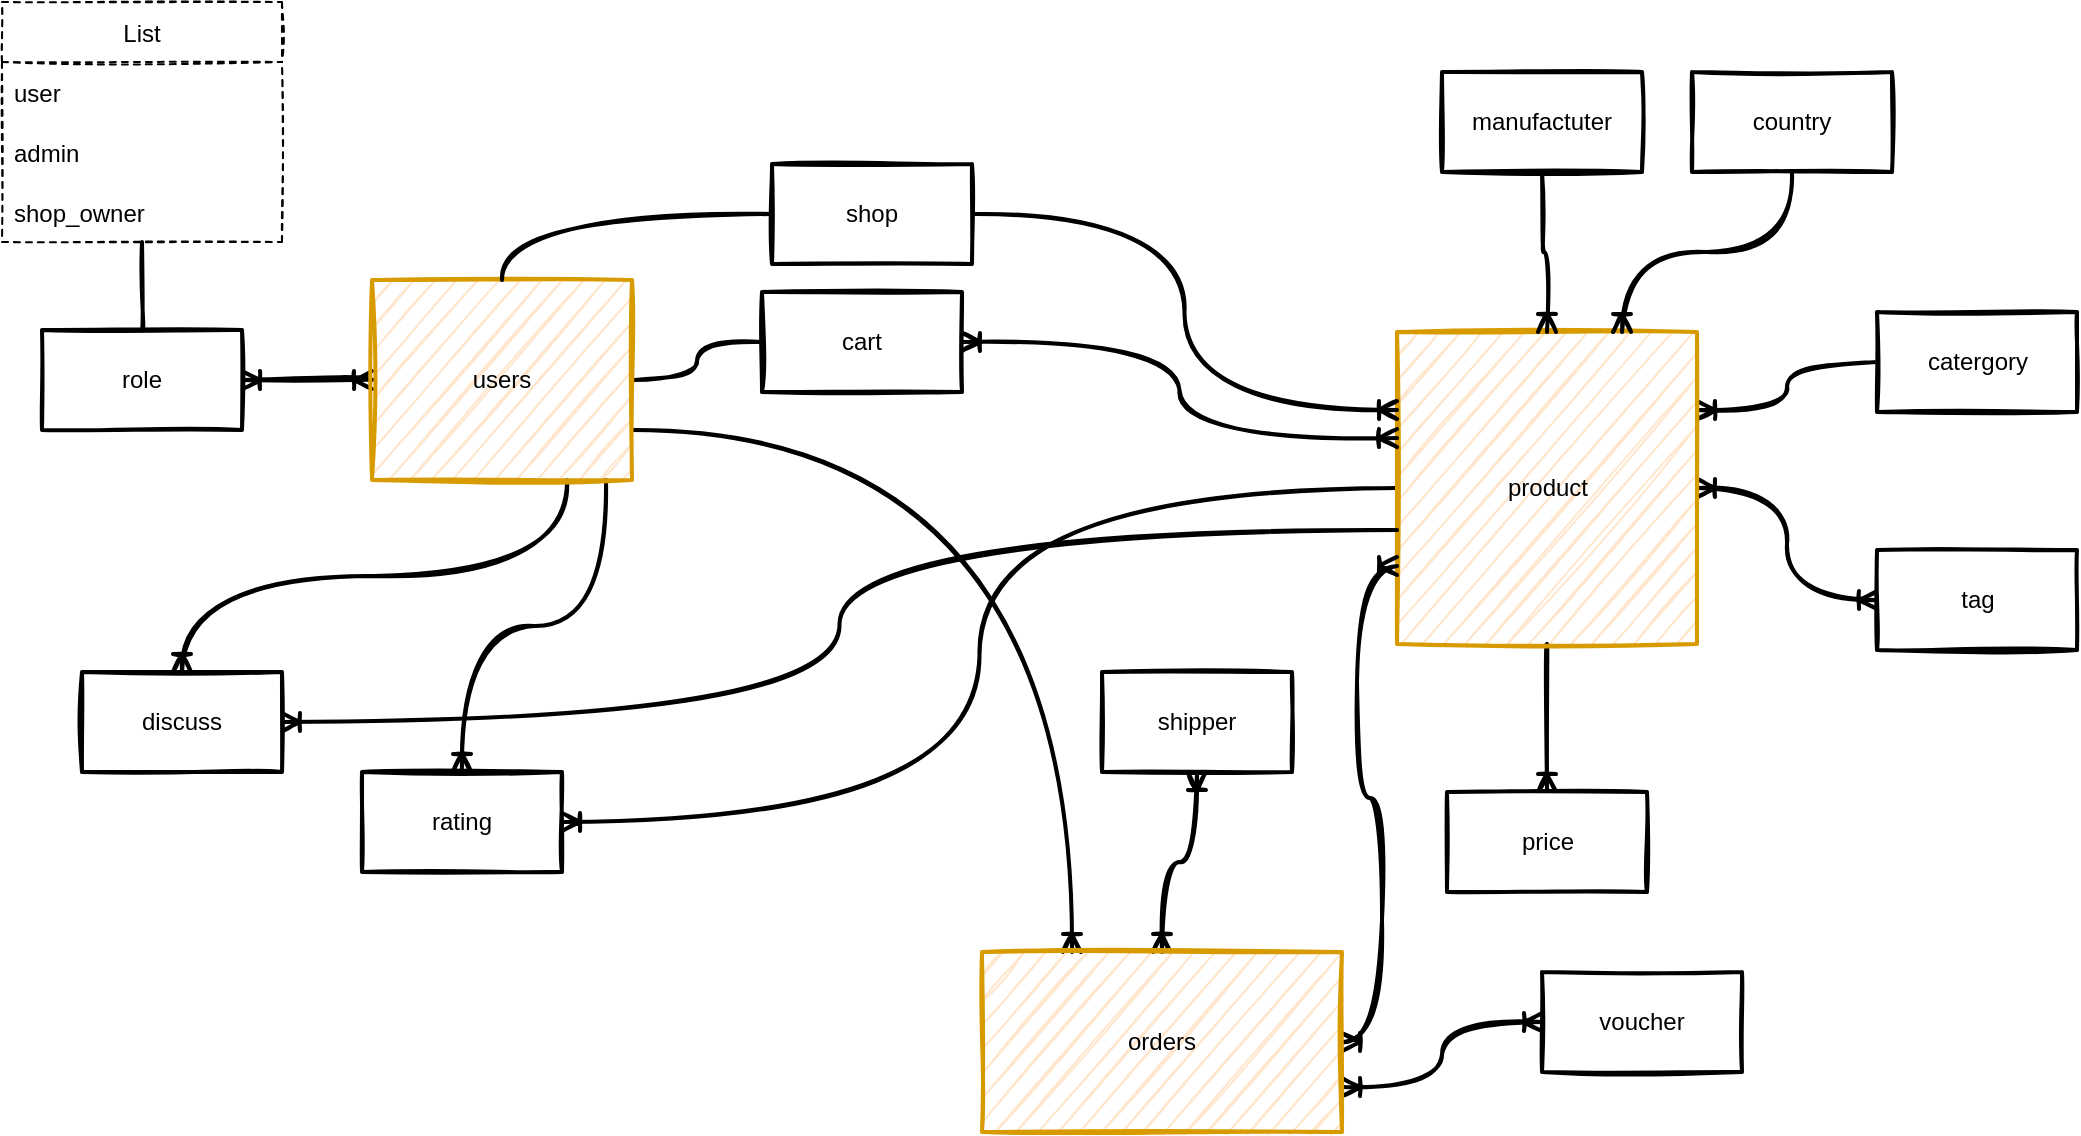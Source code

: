 <mxfile version="16.5.1" type="device" pages="2"><diagram id="JLUeS3NZbmBWbkOQmf5I" name="Primarily design"><mxGraphModel dx="868" dy="553" grid="1" gridSize="10" guides="1" tooltips="1" connect="1" arrows="1" fold="1" page="1" pageScale="1" pageWidth="1169" pageHeight="827" math="0" shadow="0"><root><mxCell id="0"/><mxCell id="1" parent="0"/><mxCell id="GdnafdxsNKtUpE9_hrEG-21" style="edgeStyle=orthogonalEdgeStyle;jumpStyle=gap;orthogonalLoop=1;jettySize=auto;html=1;exitX=0.5;exitY=1;exitDx=0;exitDy=0;entryX=0.5;entryY=0;entryDx=0;entryDy=0;endArrow=ERoneToMany;endFill=0;strokeWidth=2;sketch=1;curved=1;" parent="1" source="9bdqRA983pTUqKfCLNGk-1" target="9bdqRA983pTUqKfCLNGk-7" edge="1"><mxGeometry relative="1" as="geometry"/></mxCell><mxCell id="GdnafdxsNKtUpE9_hrEG-23" style="edgeStyle=orthogonalEdgeStyle;jumpStyle=gap;orthogonalLoop=1;jettySize=auto;html=1;endArrow=ERoneToMany;endFill=0;startArrow=ERoneToMany;startFill=0;strokeWidth=2;sketch=1;curved=1;" parent="1" source="9bdqRA983pTUqKfCLNGk-1" target="9bdqRA983pTUqKfCLNGk-3" edge="1"><mxGeometry relative="1" as="geometry"/></mxCell><mxCell id="GdnafdxsNKtUpE9_hrEG-25" style="edgeStyle=orthogonalEdgeStyle;jumpStyle=gap;orthogonalLoop=1;jettySize=auto;html=1;entryX=1;entryY=0.25;entryDx=0;entryDy=0;startArrow=none;startFill=0;endArrow=ERoneToMany;endFill=0;strokeWidth=2;exitX=0;exitY=0.5;exitDx=0;exitDy=0;sketch=1;curved=1;" parent="1" source="9bdqRA983pTUqKfCLNGk-2" target="9bdqRA983pTUqKfCLNGk-1" edge="1"><mxGeometry relative="1" as="geometry"><mxPoint x="997.5" y="310" as="targetPoint"/></mxGeometry></mxCell><mxCell id="GdnafdxsNKtUpE9_hrEG-40" style="edgeStyle=orthogonalEdgeStyle;jumpStyle=gap;orthogonalLoop=1;jettySize=auto;html=1;startArrow=ERoneToMany;startFill=0;endArrow=ERoneToMany;endFill=0;strokeWidth=2;sketch=1;curved=1;exitX=1;exitY=0.75;exitDx=0;exitDy=0;" parent="1" source="GdnafdxsNKtUpE9_hrEG-49" target="9bdqRA983pTUqKfCLNGk-9" edge="1"><mxGeometry relative="1" as="geometry"/></mxCell><mxCell id="GdnafdxsNKtUpE9_hrEG-41" style="edgeStyle=orthogonalEdgeStyle;jumpStyle=gap;orthogonalLoop=1;jettySize=auto;html=1;startArrow=ERoneToMany;startFill=0;endArrow=ERoneToMany;endFill=0;strokeWidth=2;entryX=0.5;entryY=1;entryDx=0;entryDy=0;sketch=1;curved=1;" parent="1" source="GdnafdxsNKtUpE9_hrEG-49" target="GdnafdxsNKtUpE9_hrEG-7" edge="1"><mxGeometry relative="1" as="geometry"/></mxCell><mxCell id="GdnafdxsNKtUpE9_hrEG-67" style="edgeStyle=orthogonalEdgeStyle;jumpStyle=gap;orthogonalLoop=1;jettySize=auto;html=1;entryX=1;entryY=0.5;entryDx=0;entryDy=0;startArrow=none;startFill=0;endArrow=ERoneToMany;endFill=0;strokeWidth=2;sketch=1;curved=1;" parent="1" source="9bdqRA983pTUqKfCLNGk-1" target="GdnafdxsNKtUpE9_hrEG-4" edge="1"><mxGeometry relative="1" as="geometry"/></mxCell><mxCell id="9bdqRA983pTUqKfCLNGk-1" value="product" style="rounded=0;whiteSpace=wrap;html=1;strokeWidth=2;fillColor=#ffe6cc;strokeColor=#d79b00;sketch=1;" parent="1" vertex="1"><mxGeometry x="797.5" y="280" width="150" height="156" as="geometry"/></mxCell><mxCell id="9bdqRA983pTUqKfCLNGk-2" value="catergory" style="rounded=0;whiteSpace=wrap;html=1;strokeWidth=2;sketch=1;" parent="1" vertex="1"><mxGeometry x="1037.5" y="270" width="100" height="50" as="geometry"/></mxCell><mxCell id="9bdqRA983pTUqKfCLNGk-3" value="tag" style="rounded=0;whiteSpace=wrap;html=1;strokeWidth=2;sketch=1;" parent="1" vertex="1"><mxGeometry x="1037.5" y="389" width="100" height="50" as="geometry"/></mxCell><mxCell id="GdnafdxsNKtUpE9_hrEG-43" style="edgeStyle=orthogonalEdgeStyle;jumpStyle=gap;orthogonalLoop=1;jettySize=auto;html=1;entryX=0.75;entryY=0;entryDx=0;entryDy=0;startArrow=none;startFill=0;endArrow=ERoneToMany;endFill=0;strokeWidth=2;exitX=0.5;exitY=1;exitDx=0;exitDy=0;sketch=1;curved=1;" parent="1" source="9bdqRA983pTUqKfCLNGk-5" target="9bdqRA983pTUqKfCLNGk-1" edge="1"><mxGeometry relative="1" as="geometry"/></mxCell><mxCell id="9bdqRA983pTUqKfCLNGk-5" value="country" style="rounded=0;whiteSpace=wrap;html=1;strokeWidth=2;sketch=1;" parent="1" vertex="1"><mxGeometry x="945" y="150" width="100" height="50" as="geometry"/></mxCell><mxCell id="GdnafdxsNKtUpE9_hrEG-42" style="edgeStyle=orthogonalEdgeStyle;jumpStyle=gap;orthogonalLoop=1;jettySize=auto;html=1;startArrow=none;startFill=0;endArrow=ERoneToMany;endFill=0;strokeWidth=2;sketch=1;curved=1;" parent="1" source="9bdqRA983pTUqKfCLNGk-6" target="9bdqRA983pTUqKfCLNGk-1" edge="1"><mxGeometry relative="1" as="geometry"/></mxCell><mxCell id="9bdqRA983pTUqKfCLNGk-6" value="manufactuter" style="rounded=0;whiteSpace=wrap;html=1;strokeWidth=2;sketch=1;" parent="1" vertex="1"><mxGeometry x="820" y="150" width="100" height="50" as="geometry"/></mxCell><mxCell id="9bdqRA983pTUqKfCLNGk-7" value="price" style="rounded=0;whiteSpace=wrap;html=1;strokeWidth=2;sketch=1;" parent="1" vertex="1"><mxGeometry x="822.5" y="510" width="100" height="50" as="geometry"/></mxCell><mxCell id="9bdqRA983pTUqKfCLNGk-9" value="voucher" style="rounded=0;whiteSpace=wrap;html=1;strokeWidth=2;sketch=1;" parent="1" vertex="1"><mxGeometry x="870" y="600" width="100" height="50" as="geometry"/></mxCell><mxCell id="GdnafdxsNKtUpE9_hrEG-29" style="edgeStyle=orthogonalEdgeStyle;jumpStyle=gap;orthogonalLoop=1;jettySize=auto;html=1;exitX=1;exitY=0.5;exitDx=0;exitDy=0;startArrow=none;startFill=0;endArrow=none;endFill=0;strokeWidth=2;sketch=1;curved=1;" parent="1" source="GdnafdxsNKtUpE9_hrEG-1" target="GdnafdxsNKtUpE9_hrEG-6" edge="1"><mxGeometry relative="1" as="geometry"/></mxCell><mxCell id="GdnafdxsNKtUpE9_hrEG-33" style="edgeStyle=orthogonalEdgeStyle;jumpStyle=gap;orthogonalLoop=1;jettySize=auto;html=1;entryX=1;entryY=0.5;entryDx=0;entryDy=0;startArrow=ERoneToMany;startFill=0;endArrow=ERoneToMany;endFill=0;strokeWidth=2;sketch=1;curved=1;" parent="1" source="GdnafdxsNKtUpE9_hrEG-1" target="GdnafdxsNKtUpE9_hrEG-2" edge="1"><mxGeometry relative="1" as="geometry"/></mxCell><mxCell id="GdnafdxsNKtUpE9_hrEG-36" style="edgeStyle=orthogonalEdgeStyle;jumpStyle=gap;orthogonalLoop=1;jettySize=auto;html=1;entryX=0.5;entryY=0;entryDx=0;entryDy=0;startArrow=none;startFill=0;endArrow=ERoneToMany;endFill=0;strokeWidth=2;exitX=0.75;exitY=1;exitDx=0;exitDy=0;sketch=1;curved=1;" parent="1" source="GdnafdxsNKtUpE9_hrEG-1" target="GdnafdxsNKtUpE9_hrEG-5" edge="1"><mxGeometry relative="1" as="geometry"/></mxCell><mxCell id="GdnafdxsNKtUpE9_hrEG-37" style="edgeStyle=orthogonalEdgeStyle;jumpStyle=gap;orthogonalLoop=1;jettySize=auto;html=1;entryX=0.5;entryY=0;entryDx=0;entryDy=0;startArrow=none;startFill=0;endArrow=ERoneToMany;endFill=0;strokeWidth=2;exitX=0.9;exitY=1;exitDx=0;exitDy=0;exitPerimeter=0;sketch=1;curved=1;" parent="1" source="GdnafdxsNKtUpE9_hrEG-1" target="GdnafdxsNKtUpE9_hrEG-4" edge="1"><mxGeometry relative="1" as="geometry"/></mxCell><mxCell id="GdnafdxsNKtUpE9_hrEG-64" style="edgeStyle=orthogonalEdgeStyle;jumpStyle=gap;orthogonalLoop=1;jettySize=auto;html=1;exitX=1;exitY=0.75;exitDx=0;exitDy=0;entryX=0.25;entryY=0;entryDx=0;entryDy=0;startArrow=none;startFill=0;endArrow=ERoneToMany;endFill=0;strokeWidth=2;sketch=1;curved=1;" parent="1" source="GdnafdxsNKtUpE9_hrEG-1" target="GdnafdxsNKtUpE9_hrEG-49" edge="1"><mxGeometry relative="1" as="geometry"/></mxCell><mxCell id="GdnafdxsNKtUpE9_hrEG-1" value="users" style="rounded=0;whiteSpace=wrap;html=1;strokeWidth=2;fillColor=#ffe6cc;strokeColor=#d79b00;sketch=1;" parent="1" vertex="1"><mxGeometry x="285" y="254" width="130" height="100" as="geometry"/></mxCell><mxCell id="GdnafdxsNKtUpE9_hrEG-62" style="edgeStyle=orthogonalEdgeStyle;jumpStyle=gap;orthogonalLoop=1;jettySize=auto;html=1;startArrow=none;startFill=0;endArrow=none;endFill=0;strokeWidth=2;sketch=1;curved=1;" parent="1" source="GdnafdxsNKtUpE9_hrEG-2" target="GdnafdxsNKtUpE9_hrEG-52" edge="1"><mxGeometry relative="1" as="geometry"/></mxCell><mxCell id="GdnafdxsNKtUpE9_hrEG-2" value="role" style="rounded=0;whiteSpace=wrap;html=1;strokeWidth=2;sketch=1;" parent="1" vertex="1"><mxGeometry x="120" y="279" width="100" height="50" as="geometry"/></mxCell><mxCell id="GdnafdxsNKtUpE9_hrEG-30" style="edgeStyle=orthogonalEdgeStyle;jumpStyle=gap;orthogonalLoop=1;jettySize=auto;html=1;entryX=0.5;entryY=0;entryDx=0;entryDy=0;startArrow=none;startFill=0;endArrow=none;endFill=0;strokeWidth=2;sketch=1;curved=1;" parent="1" source="GdnafdxsNKtUpE9_hrEG-3" target="GdnafdxsNKtUpE9_hrEG-1" edge="1"><mxGeometry relative="1" as="geometry"/></mxCell><mxCell id="GdnafdxsNKtUpE9_hrEG-51" style="edgeStyle=orthogonalEdgeStyle;jumpStyle=gap;orthogonalLoop=1;jettySize=auto;html=1;startArrow=none;startFill=0;endArrow=ERoneToMany;endFill=0;strokeWidth=2;entryX=0;entryY=0.25;entryDx=0;entryDy=0;sketch=1;curved=1;" parent="1" source="GdnafdxsNKtUpE9_hrEG-3" target="9bdqRA983pTUqKfCLNGk-1" edge="1"><mxGeometry relative="1" as="geometry"><mxPoint x="510" y="280" as="targetPoint"/></mxGeometry></mxCell><mxCell id="GdnafdxsNKtUpE9_hrEG-3" value="shop" style="rounded=0;whiteSpace=wrap;html=1;strokeWidth=2;sketch=1;" parent="1" vertex="1"><mxGeometry x="485" y="196" width="100" height="50" as="geometry"/></mxCell><mxCell id="GdnafdxsNKtUpE9_hrEG-4" value="rating" style="rounded=0;whiteSpace=wrap;html=1;strokeWidth=2;sketch=1;" parent="1" vertex="1"><mxGeometry x="280" y="500" width="100" height="50" as="geometry"/></mxCell><mxCell id="GdnafdxsNKtUpE9_hrEG-66" style="edgeStyle=orthogonalEdgeStyle;jumpStyle=gap;orthogonalLoop=1;jettySize=auto;html=1;entryX=0;entryY=0.635;entryDx=0;entryDy=0;entryPerimeter=0;startArrow=ERoneToMany;startFill=0;endArrow=none;endFill=0;strokeWidth=2;sketch=1;curved=1;" parent="1" source="GdnafdxsNKtUpE9_hrEG-5" target="9bdqRA983pTUqKfCLNGk-1" edge="1"><mxGeometry relative="1" as="geometry"/></mxCell><mxCell id="GdnafdxsNKtUpE9_hrEG-5" value="discuss" style="rounded=0;whiteSpace=wrap;html=1;strokeWidth=2;sketch=1;" parent="1" vertex="1"><mxGeometry x="140" y="450" width="100" height="50" as="geometry"/></mxCell><mxCell id="GdnafdxsNKtUpE9_hrEG-63" style="edgeStyle=orthogonalEdgeStyle;jumpStyle=gap;orthogonalLoop=1;jettySize=auto;html=1;startArrow=ERoneToMany;startFill=0;endArrow=ERoneToMany;endFill=0;strokeWidth=2;entryX=0;entryY=0.34;entryDx=0;entryDy=0;entryPerimeter=0;sketch=1;curved=1;" parent="1" source="GdnafdxsNKtUpE9_hrEG-6" target="9bdqRA983pTUqKfCLNGk-1" edge="1"><mxGeometry relative="1" as="geometry"><mxPoint x="580" y="316" as="targetPoint"/></mxGeometry></mxCell><mxCell id="GdnafdxsNKtUpE9_hrEG-6" value="cart" style="rounded=0;whiteSpace=wrap;html=1;strokeWidth=2;sketch=1;" parent="1" vertex="1"><mxGeometry x="480" y="260" width="100" height="50" as="geometry"/></mxCell><mxCell id="GdnafdxsNKtUpE9_hrEG-7" value="shipper" style="rounded=0;whiteSpace=wrap;html=1;strokeWidth=2;sketch=1;" parent="1" vertex="1"><mxGeometry x="650" y="450" width="95" height="50" as="geometry"/></mxCell><mxCell id="GdnafdxsNKtUpE9_hrEG-50" style="edgeStyle=orthogonalEdgeStyle;jumpStyle=gap;orthogonalLoop=1;jettySize=auto;html=1;entryX=0;entryY=0.75;entryDx=0;entryDy=0;startArrow=ERoneToMany;startFill=0;endArrow=ERoneToMany;endFill=0;strokeWidth=2;sketch=1;curved=1;" parent="1" source="GdnafdxsNKtUpE9_hrEG-49" target="9bdqRA983pTUqKfCLNGk-1" edge="1"><mxGeometry relative="1" as="geometry"/></mxCell><mxCell id="GdnafdxsNKtUpE9_hrEG-49" value="orders" style="rounded=0;whiteSpace=wrap;html=1;strokeWidth=2;fillColor=#ffe6cc;strokeColor=#d79b00;sketch=1;" parent="1" vertex="1"><mxGeometry x="590" y="590" width="180" height="90" as="geometry"/></mxCell><mxCell id="GdnafdxsNKtUpE9_hrEG-52" value="List" style="swimlane;fontStyle=0;childLayout=stackLayout;horizontal=1;startSize=30;horizontalStack=0;resizeParent=1;resizeParentMax=0;resizeLast=0;collapsible=1;marginBottom=0;dashed=1;strokeWidth=1;fillColor=none;sketch=1;" parent="1" vertex="1"><mxGeometry x="100" y="115" width="140" height="120" as="geometry"/></mxCell><mxCell id="GdnafdxsNKtUpE9_hrEG-53" value="user" style="text;strokeColor=none;fillColor=none;align=left;verticalAlign=middle;spacingLeft=4;spacingRight=4;overflow=hidden;points=[[0,0.5],[1,0.5]];portConstraint=eastwest;rotatable=0;dashed=1;sketch=1;" parent="GdnafdxsNKtUpE9_hrEG-52" vertex="1"><mxGeometry y="30" width="140" height="30" as="geometry"/></mxCell><mxCell id="GdnafdxsNKtUpE9_hrEG-55" value="admin" style="text;strokeColor=none;fillColor=none;align=left;verticalAlign=middle;spacingLeft=4;spacingRight=4;overflow=hidden;points=[[0,0.5],[1,0.5]];portConstraint=eastwest;rotatable=0;dashed=1;sketch=1;" parent="GdnafdxsNKtUpE9_hrEG-52" vertex="1"><mxGeometry y="60" width="140" height="30" as="geometry"/></mxCell><mxCell id="GdnafdxsNKtUpE9_hrEG-54" value="shop_owner" style="text;strokeColor=none;fillColor=none;align=left;verticalAlign=middle;spacingLeft=4;spacingRight=4;overflow=hidden;points=[[0,0.5],[1,0.5]];portConstraint=eastwest;rotatable=0;dashed=1;sketch=1;" parent="GdnafdxsNKtUpE9_hrEG-52" vertex="1"><mxGeometry y="90" width="140" height="30" as="geometry"/></mxCell></root></mxGraphModel></diagram><diagram name="Basic design" id="xeyDcXVGqgxg6_OX3Zuc"><mxGraphModel dx="2037" dy="553" grid="1" gridSize="10" guides="1" tooltips="1" connect="1" arrows="1" fold="1" page="1" pageScale="1" pageWidth="1169" pageHeight="827" math="0" shadow="0"><root><mxCell id="nEqRXM4K_B35qjbwBhtW-0"/><mxCell id="nEqRXM4K_B35qjbwBhtW-1" parent="nEqRXM4K_B35qjbwBhtW-0"/><mxCell id="nEqRXM4K_B35qjbwBhtW-2" style="edgeStyle=orthogonalEdgeStyle;jumpStyle=gap;orthogonalLoop=1;jettySize=auto;html=1;endArrow=ERoneToMany;endFill=0;strokeWidth=2;" parent="nEqRXM4K_B35qjbwBhtW-1" source="1F5qX5V7gjVEo8uUJHEB-17" target="6zn08B61Vg0nzKtM48cT-21" edge="1"><mxGeometry relative="1" as="geometry"/></mxCell><mxCell id="nEqRXM4K_B35qjbwBhtW-3" style="edgeStyle=orthogonalEdgeStyle;jumpStyle=gap;orthogonalLoop=1;jettySize=auto;html=1;endArrow=none;endFill=0;startArrow=ERoneToMany;startFill=0;strokeWidth=2;" parent="nEqRXM4K_B35qjbwBhtW-1" source="6zn08B61Vg0nzKtM48cT-7" target="1F5qX5V7gjVEo8uUJHEB-17" edge="1"><mxGeometry relative="1" as="geometry"/></mxCell><mxCell id="nEqRXM4K_B35qjbwBhtW-4" style="edgeStyle=orthogonalEdgeStyle;jumpStyle=gap;orthogonalLoop=1;jettySize=auto;html=1;startArrow=none;startFill=0;endArrow=ERoneToMany;endFill=0;strokeWidth=2;" parent="nEqRXM4K_B35qjbwBhtW-1" source="6zn08B61Vg0nzKtM48cT-1" target="RCxHhtPTGUcRqfHX8Fyv-0" edge="1"><mxGeometry relative="1" as="geometry"><mxPoint x="1110" y="135" as="targetPoint"/></mxGeometry></mxCell><mxCell id="nEqRXM4K_B35qjbwBhtW-5" style="edgeStyle=orthogonalEdgeStyle;jumpStyle=gap;orthogonalLoop=1;jettySize=auto;html=1;startArrow=none;startFill=0;endArrow=ERoneToMany;endFill=0;strokeWidth=2;entryX=0;entryY=0.5;entryDx=0;entryDy=0;" parent="nEqRXM4K_B35qjbwBhtW-1" source="1F5qX5V7gjVEo8uUJHEB-6" target="1F5qX5V7gjVEo8uUJHEB-2" edge="1"><mxGeometry relative="1" as="geometry"/></mxCell><mxCell id="nEqRXM4K_B35qjbwBhtW-7" style="edgeStyle=orthogonalEdgeStyle;jumpStyle=gap;orthogonalLoop=1;jettySize=auto;html=1;entryX=1;entryY=0.5;entryDx=0;entryDy=0;startArrow=none;startFill=0;endArrow=ERoneToMany;endFill=0;strokeWidth=2;" parent="nEqRXM4K_B35qjbwBhtW-1" source="1F5qX5V7gjVEo8uUJHEB-17" target="Ak6aTrRuTv46hlEzET8n-7" edge="1"><mxGeometry relative="1" as="geometry"/></mxCell><mxCell id="nEqRXM4K_B35qjbwBhtW-11" style="edgeStyle=orthogonalEdgeStyle;jumpStyle=gap;orthogonalLoop=1;jettySize=auto;html=1;startArrow=none;startFill=0;endArrow=ERoneToMany;endFill=0;strokeWidth=2;" parent="nEqRXM4K_B35qjbwBhtW-1" source="F9fl3s7LjYXuMkFzi0VZ-14" target="1F5qX5V7gjVEo8uUJHEB-23" edge="1"><mxGeometry relative="1" as="geometry"/></mxCell><mxCell id="nEqRXM4K_B35qjbwBhtW-13" style="edgeStyle=orthogonalEdgeStyle;jumpStyle=gap;orthogonalLoop=1;jettySize=auto;html=1;startArrow=none;startFill=0;endArrow=ERoneToMany;endFill=0;strokeWidth=2;" parent="nEqRXM4K_B35qjbwBhtW-1" source="F9fl3s7LjYXuMkFzi0VZ-11" target="1F5qX5V7gjVEo8uUJHEB-22" edge="1"><mxGeometry relative="1" as="geometry"/></mxCell><mxCell id="nEqRXM4K_B35qjbwBhtW-17" style="edgeStyle=orthogonalEdgeStyle;jumpStyle=gap;orthogonalLoop=1;jettySize=auto;html=1;startArrow=none;startFill=0;endArrow=none;endFill=0;strokeWidth=2;entryX=0;entryY=0.5;entryDx=0;entryDy=0;" parent="nEqRXM4K_B35qjbwBhtW-1" source="Ak6aTrRuTv46hlEzET8n-23" target="Ak6aTrRuTv46hlEzET8n-17" edge="1"><mxGeometry relative="1" as="geometry"/></mxCell><mxCell id="nEqRXM4K_B35qjbwBhtW-19" style="edgeStyle=orthogonalEdgeStyle;jumpStyle=gap;orthogonalLoop=1;jettySize=auto;html=1;startArrow=none;startFill=0;endArrow=ERoneToMany;endFill=0;strokeWidth=2;entryX=1;entryY=0.5;entryDx=0;entryDy=0;" parent="nEqRXM4K_B35qjbwBhtW-1" source="Ak6aTrRuTv46hlEzET8n-23" target="etswnL12-gUDMefsylmT-19" edge="1"><mxGeometry relative="1" as="geometry"/></mxCell><mxCell id="nEqRXM4K_B35qjbwBhtW-20" style="edgeStyle=orthogonalEdgeStyle;jumpStyle=gap;orthogonalLoop=1;jettySize=auto;html=1;startArrow=none;startFill=0;endArrow=ERoneToMany;endFill=0;strokeWidth=2;" parent="nEqRXM4K_B35qjbwBhtW-1" source="Ak6aTrRuTv46hlEzET8n-23" target="Ak6aTrRuTv46hlEzET8n-5" edge="1"><mxGeometry relative="1" as="geometry"/></mxCell><mxCell id="nEqRXM4K_B35qjbwBhtW-21" style="edgeStyle=orthogonalEdgeStyle;jumpStyle=gap;orthogonalLoop=1;jettySize=auto;html=1;startArrow=none;startFill=0;endArrow=ERoneToMany;endFill=0;strokeWidth=2;" parent="nEqRXM4K_B35qjbwBhtW-1" source="Ak6aTrRuTv46hlEzET8n-23" target="1F5qX5V7gjVEo8uUJHEB-7" edge="1"><mxGeometry relative="1" as="geometry"/></mxCell><mxCell id="uwoYzFLYdJ83PTsp_wEB-1" style="edgeStyle=orthogonalEdgeStyle;orthogonalLoop=1;jettySize=auto;html=1;strokeWidth=2;endArrow=ERoneToMany;endFill=0;" parent="nEqRXM4K_B35qjbwBhtW-1" source="Ak6aTrRuTv46hlEzET8n-23" target="Ak6aTrRuTv46hlEzET8n-20" edge="1"><mxGeometry relative="1" as="geometry"/></mxCell><mxCell id="nEqRXM4K_B35qjbwBhtW-23" style="edgeStyle=orthogonalEdgeStyle;jumpStyle=gap;orthogonalLoop=1;jettySize=auto;html=1;startArrow=none;startFill=0;endArrow=none;endFill=0;strokeWidth=2;entryX=0.5;entryY=0;entryDx=0;entryDy=0;" parent="nEqRXM4K_B35qjbwBhtW-1" source="etswnL12-gUDMefsylmT-15" target="nEqRXM4K_B35qjbwBhtW-36" edge="1"><mxGeometry relative="1" as="geometry"><mxPoint x="-134" y="319" as="sourcePoint"/></mxGeometry></mxCell><mxCell id="nEqRXM4K_B35qjbwBhtW-25" style="edgeStyle=orthogonalEdgeStyle;jumpStyle=gap;orthogonalLoop=1;jettySize=auto;html=1;startArrow=none;startFill=0;endArrow=none;endFill=0;strokeWidth=2;" parent="nEqRXM4K_B35qjbwBhtW-1" source="Ak6aTrRuTv46hlEzET8n-12" target="Ak6aTrRuTv46hlEzET8n-23" edge="1"><mxGeometry relative="1" as="geometry"/></mxCell><mxCell id="nEqRXM4K_B35qjbwBhtW-26" style="edgeStyle=orthogonalEdgeStyle;jumpStyle=gap;orthogonalLoop=1;jettySize=auto;html=1;startArrow=none;startFill=0;endArrow=ERoneToMany;endFill=0;strokeWidth=2;exitX=1;exitY=0.5;exitDx=0;exitDy=0;" parent="nEqRXM4K_B35qjbwBhtW-1" source="Ak6aTrRuTv46hlEzET8n-10" target="1F5qX5V7gjVEo8uUJHEB-20" edge="1"><mxGeometry relative="1" as="geometry"><mxPoint x="510" y="280" as="targetPoint"/></mxGeometry></mxCell><mxCell id="nEqRXM4K_B35qjbwBhtW-29" style="edgeStyle=orthogonalEdgeStyle;jumpStyle=gap;orthogonalLoop=1;jettySize=auto;html=1;startArrow=ERoneToMany;startFill=0;endArrow=none;endFill=0;strokeWidth=2;exitX=1;exitY=0.5;exitDx=0;exitDy=0;" parent="nEqRXM4K_B35qjbwBhtW-1" source="etswnL12-gUDMefsylmT-20" target="1F5qX5V7gjVEo8uUJHEB-17" edge="1"><mxGeometry relative="1" as="geometry"><mxPoint x="240" y="618" as="sourcePoint"/></mxGeometry></mxCell><mxCell id="nEqRXM4K_B35qjbwBhtW-31" style="edgeStyle=orthogonalEdgeStyle;jumpStyle=gap;orthogonalLoop=1;jettySize=auto;html=1;startArrow=none;startFill=0;endArrow=ERoneToMany;endFill=0;strokeWidth=2;" parent="nEqRXM4K_B35qjbwBhtW-1" source="1F5qX5V7gjVEo8uUJHEB-17" target="6zn08B61Vg0nzKtM48cT-13" edge="1"><mxGeometry relative="1" as="geometry"><mxPoint x="580" y="316" as="sourcePoint"/></mxGeometry></mxCell><mxCell id="nEqRXM4K_B35qjbwBhtW-34" style="edgeStyle=orthogonalEdgeStyle;jumpStyle=gap;orthogonalLoop=1;jettySize=auto;html=1;startArrow=none;startFill=0;endArrow=ERoneToMany;endFill=0;strokeWidth=2;" parent="nEqRXM4K_B35qjbwBhtW-1" source="1F5qX5V7gjVEo8uUJHEB-6" target="1F5qX5V7gjVEo8uUJHEB-30" edge="1"><mxGeometry relative="1" as="geometry"/></mxCell><mxCell id="nEqRXM4K_B35qjbwBhtW-36" value="List" style="swimlane;fontStyle=0;childLayout=stackLayout;horizontal=1;startSize=30;horizontalStack=0;resizeParent=1;resizeParentMax=0;resizeLast=0;collapsible=1;marginBottom=0;dashed=1;strokeWidth=1;fillColor=none;" parent="nEqRXM4K_B35qjbwBhtW-1" vertex="1"><mxGeometry x="-420" y="420" width="140" height="120" as="geometry"/></mxCell><mxCell id="nEqRXM4K_B35qjbwBhtW-38" value="1 - admin" style="text;strokeColor=none;fillColor=none;align=left;verticalAlign=middle;spacingLeft=4;spacingRight=4;overflow=hidden;points=[[0,0.5],[1,0.5]];portConstraint=eastwest;rotatable=0;dashed=1;" parent="nEqRXM4K_B35qjbwBhtW-36" vertex="1"><mxGeometry y="30" width="140" height="30" as="geometry"/></mxCell><mxCell id="nEqRXM4K_B35qjbwBhtW-37" value="2 - user" style="text;strokeColor=none;fillColor=none;align=left;verticalAlign=middle;spacingLeft=4;spacingRight=4;overflow=hidden;points=[[0,0.5],[1,0.5]];portConstraint=eastwest;rotatable=0;dashed=1;" parent="nEqRXM4K_B35qjbwBhtW-36" vertex="1"><mxGeometry y="60" width="140" height="30" as="geometry"/></mxCell><mxCell id="nEqRXM4K_B35qjbwBhtW-40" value="3 - shop_owner" style="text;strokeColor=none;fillColor=none;align=left;verticalAlign=middle;spacingLeft=4;spacingRight=4;overflow=hidden;points=[[0,0.5],[1,0.5]];portConstraint=eastwest;rotatable=0;dashed=1;" parent="nEqRXM4K_B35qjbwBhtW-36" vertex="1"><mxGeometry y="90" width="140" height="30" as="geometry"/></mxCell><mxCell id="etswnL12-gUDMefsylmT-13" value="role" style="swimlane;fontStyle=0;childLayout=stackLayout;horizontal=1;startSize=30;horizontalStack=0;resizeParent=1;resizeParentMax=0;resizeLast=0;collapsible=1;marginBottom=0;strokeWidth=2;" parent="nEqRXM4K_B35qjbwBhtW-1" vertex="1"><mxGeometry x="-420" y="285" width="140" height="90" as="geometry"/></mxCell><mxCell id="etswnL12-gUDMefsylmT-14" value="id INT PK" style="text;strokeColor=#b85450;fillColor=#f8cecc;align=left;verticalAlign=middle;spacingLeft=4;spacingRight=4;overflow=hidden;points=[[0,0.5],[1,0.5]];portConstraint=eastwest;rotatable=0;labelBackgroundColor=none;" parent="etswnL12-gUDMefsylmT-13" vertex="1"><mxGeometry y="30" width="140" height="30" as="geometry"/></mxCell><mxCell id="etswnL12-gUDMefsylmT-15" value="role INT" style="text;strokeColor=none;fillColor=none;align=left;verticalAlign=middle;spacingLeft=4;spacingRight=4;overflow=hidden;points=[[0,0.5],[1,0.5]];portConstraint=eastwest;rotatable=0;" parent="etswnL12-gUDMefsylmT-13" vertex="1"><mxGeometry y="60" width="140" height="30" as="geometry"/></mxCell><mxCell id="etswnL12-gUDMefsylmT-17" value="discuss" style="swimlane;fontStyle=0;childLayout=stackLayout;horizontal=1;startSize=26;horizontalStack=0;resizeParent=1;resizeParentMax=0;resizeLast=0;collapsible=1;marginBottom=0;align=center;fontSize=12;strokeWidth=2;" parent="nEqRXM4K_B35qjbwBhtW-1" vertex="1"><mxGeometry x="-260" y="400" width="160" height="146" as="geometry"/></mxCell><mxCell id="etswnL12-gUDMefsylmT-18" value="id INT PK" style="text;strokeColor=#b85450;fillColor=#f8cecc;spacingLeft=4;spacingRight=4;overflow=hidden;rotatable=0;points=[[0,0.5],[1,0.5]];portConstraint=eastwest;fontSize=12;" parent="etswnL12-gUDMefsylmT-17" vertex="1"><mxGeometry y="26" width="160" height="30" as="geometry"/></mxCell><mxCell id="etswnL12-gUDMefsylmT-19" value="id_users" style="text;strokeColor=#6c8ebf;fillColor=#dae8fc;spacingLeft=4;spacingRight=4;overflow=hidden;rotatable=0;points=[[0,0.5],[1,0.5]];portConstraint=eastwest;fontSize=12;" parent="etswnL12-gUDMefsylmT-17" vertex="1"><mxGeometry y="56" width="160" height="30" as="geometry"/></mxCell><mxCell id="etswnL12-gUDMefsylmT-20" value="id_product" style="text;strokeColor=#6c8ebf;fillColor=#dae8fc;spacingLeft=4;spacingRight=4;overflow=hidden;rotatable=0;points=[[0,0.5],[1,0.5]];portConstraint=eastwest;fontSize=12;" parent="etswnL12-gUDMefsylmT-17" vertex="1"><mxGeometry y="86" width="160" height="30" as="geometry"/></mxCell><mxCell id="Ak6aTrRuTv46hlEzET8n-0" value="discuss TEXT" style="text;strokeColor=none;fillColor=none;spacingLeft=4;spacingRight=4;overflow=hidden;rotatable=0;points=[[0,0.5],[1,0.5]];portConstraint=eastwest;fontSize=12;" parent="etswnL12-gUDMefsylmT-17" vertex="1"><mxGeometry y="116" width="160" height="30" as="geometry"/></mxCell><mxCell id="Ak6aTrRuTv46hlEzET8n-2" value="rating" style="swimlane;fontStyle=0;childLayout=stackLayout;horizontal=1;startSize=30;horizontalStack=0;resizeParent=1;resizeParentMax=0;resizeLast=0;collapsible=1;marginBottom=0;labelBackgroundColor=none;strokeWidth=2;treeFolding=0;swimlaneLine=1;" parent="nEqRXM4K_B35qjbwBhtW-1" vertex="1"><mxGeometry x="465" y="110" width="140" height="150" as="geometry"><mxRectangle x="110" y="630" width="50" height="30" as="alternateBounds"/></mxGeometry></mxCell><mxCell id="Ak6aTrRuTv46hlEzET8n-4" value="id INT PK" style="text;strokeColor=#b85450;fillColor=#f8cecc;align=left;verticalAlign=middle;spacingLeft=4;spacingRight=4;overflow=hidden;points=[[0,0.5],[1,0.5]];portConstraint=eastwest;rotatable=0;labelBackgroundColor=none;" parent="Ak6aTrRuTv46hlEzET8n-2" vertex="1"><mxGeometry y="30" width="140" height="30" as="geometry"/></mxCell><mxCell id="Ak6aTrRuTv46hlEzET8n-5" value="id_users" style="text;strokeColor=#6c8ebf;fillColor=#dae8fc;align=left;verticalAlign=middle;spacingLeft=4;spacingRight=4;overflow=hidden;points=[[0,0.5],[1,0.5]];portConstraint=eastwest;rotatable=0;labelBackgroundColor=none;" parent="Ak6aTrRuTv46hlEzET8n-2" vertex="1"><mxGeometry y="60" width="140" height="30" as="geometry"/></mxCell><mxCell id="Ak6aTrRuTv46hlEzET8n-7" value="id_product" style="text;strokeColor=#6c8ebf;fillColor=#dae8fc;align=left;verticalAlign=middle;spacingLeft=4;spacingRight=4;overflow=hidden;points=[[0,0.5],[1,0.5]];portConstraint=eastwest;rotatable=0;labelBackgroundColor=none;" parent="Ak6aTrRuTv46hlEzET8n-2" vertex="1"><mxGeometry y="90" width="140" height="30" as="geometry"/></mxCell><mxCell id="Ak6aTrRuTv46hlEzET8n-8" value="rating INT" style="text;strokeColor=none;fillColor=none;spacingLeft=4;spacingRight=4;overflow=hidden;rotatable=0;points=[[0,0.5],[1,0.5]];portConstraint=eastwest;fontSize=12;" parent="Ak6aTrRuTv46hlEzET8n-2" vertex="1"><mxGeometry y="120" width="140" height="30" as="geometry"/></mxCell><mxCell id="Ak6aTrRuTv46hlEzET8n-9" value="shop" style="swimlane;fontStyle=0;childLayout=stackLayout;horizontal=1;startSize=30;horizontalStack=0;resizeParent=1;resizeParentMax=0;resizeLast=0;collapsible=1;marginBottom=0;labelBackgroundColor=none;strokeColor=default;strokeWidth=2;fillColor=none;" parent="nEqRXM4K_B35qjbwBhtW-1" vertex="1"><mxGeometry x="415" y="290" width="190" height="210" as="geometry"/></mxCell><mxCell id="Ak6aTrRuTv46hlEzET8n-10" value="id INT PK" style="text;strokeColor=#b85450;fillColor=#f8cecc;align=left;verticalAlign=middle;spacingLeft=4;spacingRight=4;overflow=hidden;points=[[0,0.5],[1,0.5]];portConstraint=eastwest;rotatable=0;labelBackgroundColor=none;" parent="Ak6aTrRuTv46hlEzET8n-9" vertex="1"><mxGeometry y="30" width="190" height="30" as="geometry"/></mxCell><mxCell id="Ak6aTrRuTv46hlEzET8n-12" value="id_owner" style="text;strokeColor=#6c8ebf;fillColor=#dae8fc;align=left;verticalAlign=middle;spacingLeft=4;spacingRight=4;overflow=hidden;points=[[0,0.5],[1,0.5]];portConstraint=eastwest;rotatable=0;labelBackgroundColor=none;" parent="Ak6aTrRuTv46hlEzET8n-9" vertex="1"><mxGeometry y="60" width="190" height="30" as="geometry"/></mxCell><mxCell id="Ak6aTrRuTv46hlEzET8n-11" value="name TEXT" style="text;strokeColor=none;fillColor=none;align=left;verticalAlign=middle;spacingLeft=4;spacingRight=4;overflow=hidden;points=[[0,0.5],[1,0.5]];portConstraint=eastwest;rotatable=0;labelBackgroundColor=none;" parent="Ak6aTrRuTv46hlEzET8n-9" vertex="1"><mxGeometry y="90" width="190" height="30" as="geometry"/></mxCell><mxCell id="n8fXf1P5-NHO7-f7hZzk-0" value="address TEXT" style="text;strokeColor=none;fillColor=none;align=left;verticalAlign=middle;spacingLeft=4;spacingRight=4;overflow=hidden;points=[[0,0.5],[1,0.5]];portConstraint=eastwest;rotatable=0;labelBackgroundColor=none;" parent="Ak6aTrRuTv46hlEzET8n-9" vertex="1"><mxGeometry y="120" width="190" height="30" as="geometry"/></mxCell><mxCell id="xlmNndLky2t6jd6LRRZP-0" value="create_at DATE" style="text;strokeColor=none;fillColor=none;align=left;verticalAlign=middle;spacingLeft=4;spacingRight=4;overflow=hidden;points=[[0,0.5],[1,0.5]];portConstraint=eastwest;rotatable=0;labelBackgroundColor=none;" parent="Ak6aTrRuTv46hlEzET8n-9" vertex="1"><mxGeometry y="150" width="190" height="30" as="geometry"/></mxCell><mxCell id="Ak6aTrRuTv46hlEzET8n-13" value="status ENUM(normal, locked)" style="text;strokeColor=none;fillColor=none;align=left;verticalAlign=middle;spacingLeft=4;spacingRight=4;overflow=hidden;points=[[0,0.5],[1,0.5]];portConstraint=eastwest;rotatable=0;labelBackgroundColor=none;" parent="Ak6aTrRuTv46hlEzET8n-9" vertex="1"><mxGeometry y="180" width="190" height="30" as="geometry"/></mxCell><mxCell id="Ak6aTrRuTv46hlEzET8n-14" value="cart" style="swimlane;fontStyle=0;childLayout=stackLayout;horizontal=1;startSize=30;horizontalStack=0;resizeParent=1;resizeParentMax=0;resizeLast=0;collapsible=1;marginBottom=0;labelBackgroundColor=none;strokeColor=default;strokeWidth=2;fillColor=none;" parent="nEqRXM4K_B35qjbwBhtW-1" vertex="1"><mxGeometry x="465" y="10" width="140" height="90" as="geometry"/></mxCell><mxCell id="Ak6aTrRuTv46hlEzET8n-15" value="id INT PK" style="text;strokeColor=#b85450;fillColor=#f8cecc;align=left;verticalAlign=middle;spacingLeft=4;spacingRight=4;overflow=hidden;points=[[0,0.5],[1,0.5]];portConstraint=eastwest;rotatable=0;labelBackgroundColor=none;" parent="Ak6aTrRuTv46hlEzET8n-14" vertex="1"><mxGeometry y="30" width="140" height="30" as="geometry"/></mxCell><mxCell id="Ak6aTrRuTv46hlEzET8n-17" value="id_users" style="text;strokeColor=#6c8ebf;fillColor=#dae8fc;align=left;verticalAlign=middle;spacingLeft=4;spacingRight=4;overflow=hidden;points=[[0,0.5],[1,0.5]];portConstraint=eastwest;rotatable=0;labelBackgroundColor=none;" parent="Ak6aTrRuTv46hlEzET8n-14" vertex="1"><mxGeometry y="60" width="140" height="30" as="geometry"/></mxCell><mxCell id="Ak6aTrRuTv46hlEzET8n-18" value="address" style="swimlane;fontStyle=0;childLayout=stackLayout;horizontal=1;startSize=30;horizontalStack=0;resizeParent=1;resizeParentMax=0;resizeLast=0;collapsible=1;marginBottom=0;labelBackgroundColor=none;strokeColor=default;strokeWidth=2;fillColor=none;" parent="nEqRXM4K_B35qjbwBhtW-1" vertex="1"><mxGeometry x="-240" y="60" width="140" height="120" as="geometry"/></mxCell><mxCell id="Ak6aTrRuTv46hlEzET8n-19" value="id INT PK" style="text;strokeColor=#b85450;fillColor=#f8cecc;align=left;verticalAlign=middle;spacingLeft=4;spacingRight=4;overflow=hidden;points=[[0,0.5],[1,0.5]];portConstraint=eastwest;rotatable=0;labelBackgroundColor=none;" parent="Ak6aTrRuTv46hlEzET8n-18" vertex="1"><mxGeometry y="30" width="140" height="30" as="geometry"/></mxCell><mxCell id="Ak6aTrRuTv46hlEzET8n-20" value="id_users" style="text;strokeColor=#6c8ebf;fillColor=#dae8fc;align=left;verticalAlign=middle;spacingLeft=4;spacingRight=4;overflow=hidden;points=[[0,0.5],[1,0.5]];portConstraint=eastwest;rotatable=0;labelBackgroundColor=none;" parent="Ak6aTrRuTv46hlEzET8n-18" vertex="1"><mxGeometry y="60" width="140" height="30" as="geometry"/></mxCell><mxCell id="Ak6aTrRuTv46hlEzET8n-21" value="address TEXT" style="text;strokeColor=none;fillColor=none;align=left;verticalAlign=middle;spacingLeft=4;spacingRight=4;overflow=hidden;points=[[0,0.5],[1,0.5]];portConstraint=eastwest;rotatable=0;labelBackgroundColor=none;" parent="Ak6aTrRuTv46hlEzET8n-18" vertex="1"><mxGeometry y="90" width="140" height="30" as="geometry"/></mxCell><mxCell id="Ak6aTrRuTv46hlEzET8n-22" value="users" style="swimlane;fontStyle=0;childLayout=stackLayout;horizontal=1;startSize=30;horizontalStack=0;resizeParent=1;resizeParentMax=0;resizeLast=0;collapsible=1;marginBottom=0;labelBackgroundColor=none;strokeWidth=2;swimlaneFillColor=none;" parent="nEqRXM4K_B35qjbwBhtW-1" vertex="1"><mxGeometry x="70" y="90" width="180" height="330" as="geometry"/></mxCell><mxCell id="Ak6aTrRuTv46hlEzET8n-23" value="id INT PK" style="text;strokeColor=#b85450;fillColor=#f8cecc;align=left;verticalAlign=middle;spacingLeft=4;spacingRight=4;overflow=hidden;points=[[0,0.5],[1,0.5]];portConstraint=eastwest;rotatable=0;labelBackgroundColor=none;" parent="Ak6aTrRuTv46hlEzET8n-22" vertex="1"><mxGeometry y="30" width="180" height="30" as="geometry"/></mxCell><mxCell id="Ak6aTrRuTv46hlEzET8n-24" value="username TEXT" style="text;strokeColor=none;fillColor=none;align=left;verticalAlign=middle;spacingLeft=4;spacingRight=4;overflow=hidden;points=[[0,0.5],[1,0.5]];portConstraint=eastwest;rotatable=0;labelBackgroundColor=none;" parent="Ak6aTrRuTv46hlEzET8n-22" vertex="1"><mxGeometry y="60" width="180" height="30" as="geometry"/></mxCell><mxCell id="Ak6aTrRuTv46hlEzET8n-25" value="email TEXT" style="text;strokeColor=none;fillColor=none;align=left;verticalAlign=middle;spacingLeft=4;spacingRight=4;overflow=hidden;points=[[0,0.5],[1,0.5]];portConstraint=eastwest;rotatable=0;labelBackgroundColor=none;" parent="Ak6aTrRuTv46hlEzET8n-22" vertex="1"><mxGeometry y="90" width="180" height="30" as="geometry"/></mxCell><mxCell id="Ak6aTrRuTv46hlEzET8n-26" value="mobile TEXT" style="text;strokeColor=none;fillColor=none;align=left;verticalAlign=middle;spacingLeft=4;spacingRight=4;overflow=hidden;points=[[0,0.5],[1,0.5]];portConstraint=eastwest;rotatable=0;labelBackgroundColor=none;" parent="Ak6aTrRuTv46hlEzET8n-22" vertex="1"><mxGeometry y="120" width="180" height="30" as="geometry"/></mxCell><mxCell id="Ak6aTrRuTv46hlEzET8n-32" value="password TEXT" style="text;strokeColor=none;fillColor=none;align=left;verticalAlign=middle;spacingLeft=4;spacingRight=4;overflow=hidden;points=[[0,0.5],[1,0.5]];portConstraint=eastwest;rotatable=0;labelBackgroundColor=none;" parent="Ak6aTrRuTv46hlEzET8n-22" vertex="1"><mxGeometry y="150" width="180" height="30" as="geometry"/></mxCell><mxCell id="Ak6aTrRuTv46hlEzET8n-33" value="full_name TEXT" style="text;strokeColor=none;fillColor=none;align=left;verticalAlign=middle;spacingLeft=4;spacingRight=4;overflow=hidden;points=[[0,0.5],[1,0.5]];portConstraint=eastwest;rotatable=0;labelBackgroundColor=none;" parent="Ak6aTrRuTv46hlEzET8n-22" vertex="1"><mxGeometry y="180" width="180" height="30" as="geometry"/></mxCell><mxCell id="Ak6aTrRuTv46hlEzET8n-34" value="gender ENUM(male, female)" style="text;strokeColor=none;fillColor=none;align=left;verticalAlign=middle;spacingLeft=4;spacingRight=4;overflow=hidden;points=[[0,0.5],[1,0.5]];portConstraint=eastwest;rotatable=0;labelBackgroundColor=none;" parent="Ak6aTrRuTv46hlEzET8n-22" vertex="1"><mxGeometry y="210" width="180" height="30" as="geometry"/></mxCell><mxCell id="Ak6aTrRuTv46hlEzET8n-35" value="dob DATE" style="text;strokeColor=none;fillColor=none;align=left;verticalAlign=middle;spacingLeft=4;spacingRight=4;overflow=hidden;points=[[0,0.5],[1,0.5]];portConstraint=eastwest;rotatable=0;labelBackgroundColor=none;" parent="Ak6aTrRuTv46hlEzET8n-22" vertex="1"><mxGeometry y="240" width="180" height="30" as="geometry"/></mxCell><mxCell id="Ak6aTrRuTv46hlEzET8n-36" value="create_at DATE" style="text;strokeColor=none;fillColor=none;align=left;verticalAlign=middle;spacingLeft=4;spacingRight=4;overflow=hidden;points=[[0,0.5],[1,0.5]];portConstraint=eastwest;rotatable=0;labelBackgroundColor=none;" parent="Ak6aTrRuTv46hlEzET8n-22" vertex="1"><mxGeometry y="270" width="180" height="30" as="geometry"/></mxCell><mxCell id="F9fl3s7LjYXuMkFzi0VZ-5" value="status ENUM(normal, locked)" style="text;strokeColor=none;fillColor=none;align=left;verticalAlign=middle;spacingLeft=4;spacingRight=4;overflow=hidden;points=[[0,0.5],[1,0.5]];portConstraint=eastwest;rotatable=0;labelBackgroundColor=none;" parent="Ak6aTrRuTv46hlEzET8n-22" vertex="1"><mxGeometry y="300" width="180" height="30" as="geometry"/></mxCell><mxCell id="F9fl3s7LjYXuMkFzi0VZ-0" value="users_role" style="swimlane;fontStyle=0;childLayout=stackLayout;horizontal=1;startSize=30;horizontalStack=0;resizeParent=1;resizeParentMax=0;resizeLast=0;collapsible=1;marginBottom=0;strokeWidth=2;perimeterSpacing=1;" parent="nEqRXM4K_B35qjbwBhtW-1" vertex="1"><mxGeometry x="-240" y="255" width="140" height="90" as="geometry"/></mxCell><mxCell id="F9fl3s7LjYXuMkFzi0VZ-1" value="id_users" style="text;strokeColor=#9673a6;fillColor=#e1d5e7;align=left;verticalAlign=middle;spacingLeft=4;spacingRight=4;overflow=hidden;points=[[0,0.5],[1,0.5]];portConstraint=eastwest;rotatable=0;labelBackgroundColor=none;" parent="F9fl3s7LjYXuMkFzi0VZ-0" vertex="1"><mxGeometry y="30" width="140" height="30" as="geometry"/></mxCell><mxCell id="F9fl3s7LjYXuMkFzi0VZ-2" value="id_role" style="text;strokeColor=#9673a6;fillColor=#e1d5e7;align=left;verticalAlign=middle;spacingLeft=4;spacingRight=4;overflow=hidden;points=[[0,0.5],[1,0.5]];portConstraint=eastwest;rotatable=0;labelBackgroundColor=none;" parent="F9fl3s7LjYXuMkFzi0VZ-0" vertex="1"><mxGeometry y="60" width="140" height="30" as="geometry"/></mxCell><mxCell id="F9fl3s7LjYXuMkFzi0VZ-4" style="edgeStyle=orthogonalEdgeStyle;orthogonalLoop=1;jettySize=auto;html=1;startArrow=ERoneToMany;startFill=0;strokeWidth=2;endArrow=none;endFill=0;" parent="nEqRXM4K_B35qjbwBhtW-1" source="F9fl3s7LjYXuMkFzi0VZ-1" target="Ak6aTrRuTv46hlEzET8n-23" edge="1"><mxGeometry relative="1" as="geometry"/></mxCell><mxCell id="nEqRXM4K_B35qjbwBhtW-18" style="edgeStyle=orthogonalEdgeStyle;jumpStyle=gap;orthogonalLoop=1;jettySize=auto;html=1;startArrow=none;startFill=0;endArrow=ERoneToMany;endFill=0;strokeWidth=2;entryX=0;entryY=0.5;entryDx=0;entryDy=0;" parent="nEqRXM4K_B35qjbwBhtW-1" source="etswnL12-gUDMefsylmT-14" target="F9fl3s7LjYXuMkFzi0VZ-2" edge="1"><mxGeometry relative="1" as="geometry"><mxPoint x="20" y="304" as="sourcePoint"/></mxGeometry></mxCell><mxCell id="F9fl3s7LjYXuMkFzi0VZ-6" value="shipper" style="swimlane;fontStyle=0;childLayout=stackLayout;horizontal=1;startSize=30;horizontalStack=0;resizeParent=1;resizeParentMax=0;resizeLast=0;collapsible=1;marginBottom=0;strokeColor=default;strokeWidth=2;" parent="nEqRXM4K_B35qjbwBhtW-1" vertex="1"><mxGeometry x="40" y="560" width="140" height="90" as="geometry"/></mxCell><mxCell id="F9fl3s7LjYXuMkFzi0VZ-7" value="id INT PK" style="text;strokeColor=#b85450;fillColor=#f8cecc;align=left;verticalAlign=middle;spacingLeft=4;spacingRight=4;overflow=hidden;points=[[0,0.5],[1,0.5]];portConstraint=eastwest;rotatable=0;strokeWidth=2;" parent="F9fl3s7LjYXuMkFzi0VZ-6" vertex="1"><mxGeometry y="30" width="140" height="30" as="geometry"/></mxCell><mxCell id="F9fl3s7LjYXuMkFzi0VZ-8" value="name TEXT" style="text;strokeColor=none;fillColor=none;align=left;verticalAlign=middle;spacingLeft=4;spacingRight=4;overflow=hidden;points=[[0,0.5],[1,0.5]];portConstraint=eastwest;rotatable=0;strokeWidth=2;" parent="F9fl3s7LjYXuMkFzi0VZ-6" vertex="1"><mxGeometry y="60" width="140" height="30" as="geometry"/></mxCell><mxCell id="F9fl3s7LjYXuMkFzi0VZ-10" value="manufactuter" style="swimlane;fontStyle=0;childLayout=stackLayout;horizontal=1;startSize=30;horizontalStack=0;resizeParent=1;resizeParentMax=0;resizeLast=0;collapsible=1;marginBottom=0;strokeColor=default;strokeWidth=2;" parent="nEqRXM4K_B35qjbwBhtW-1" vertex="1"><mxGeometry x="980" y="320" width="140" height="90" as="geometry"/></mxCell><mxCell id="F9fl3s7LjYXuMkFzi0VZ-11" value="id INT PK" style="text;strokeColor=#b85450;fillColor=#f8cecc;align=left;verticalAlign=middle;spacingLeft=4;spacingRight=4;overflow=hidden;points=[[0,0.5],[1,0.5]];portConstraint=eastwest;rotatable=0;strokeWidth=2;" parent="F9fl3s7LjYXuMkFzi0VZ-10" vertex="1"><mxGeometry y="30" width="140" height="30" as="geometry"/></mxCell><mxCell id="F9fl3s7LjYXuMkFzi0VZ-12" value="name TEXT" style="text;strokeColor=none;fillColor=none;align=left;verticalAlign=middle;spacingLeft=4;spacingRight=4;overflow=hidden;points=[[0,0.5],[1,0.5]];portConstraint=eastwest;rotatable=0;strokeWidth=2;" parent="F9fl3s7LjYXuMkFzi0VZ-10" vertex="1"><mxGeometry y="60" width="140" height="30" as="geometry"/></mxCell><mxCell id="F9fl3s7LjYXuMkFzi0VZ-13" value="country" style="swimlane;fontStyle=0;childLayout=stackLayout;horizontal=1;startSize=30;horizontalStack=0;resizeParent=1;resizeParentMax=0;resizeLast=0;collapsible=1;marginBottom=0;strokeColor=default;strokeWidth=2;" parent="nEqRXM4K_B35qjbwBhtW-1" vertex="1"><mxGeometry x="980" y="436" width="140" height="90" as="geometry"/></mxCell><mxCell id="F9fl3s7LjYXuMkFzi0VZ-14" value="id INT PK" style="text;strokeColor=#b85450;fillColor=#f8cecc;align=left;verticalAlign=middle;spacingLeft=4;spacingRight=4;overflow=hidden;points=[[0,0.5],[1,0.5]];portConstraint=eastwest;rotatable=0;" parent="F9fl3s7LjYXuMkFzi0VZ-13" vertex="1"><mxGeometry y="30" width="140" height="30" as="geometry"/></mxCell><mxCell id="F9fl3s7LjYXuMkFzi0VZ-15" value="name TEXT" style="text;strokeColor=none;fillColor=none;align=left;verticalAlign=middle;spacingLeft=4;spacingRight=4;overflow=hidden;points=[[0,0.5],[1,0.5]];portConstraint=eastwest;rotatable=0;" parent="F9fl3s7LjYXuMkFzi0VZ-13" vertex="1"><mxGeometry y="60" width="140" height="30" as="geometry"/></mxCell><mxCell id="6zn08B61Vg0nzKtM48cT-0" value="catergory" style="swimlane;fontStyle=0;childLayout=stackLayout;horizontal=1;startSize=30;horizontalStack=0;resizeParent=1;resizeParentMax=0;resizeLast=0;collapsible=1;marginBottom=0;strokeColor=default;strokeWidth=2;" parent="nEqRXM4K_B35qjbwBhtW-1" vertex="1"><mxGeometry x="850" y="10" width="140" height="90" as="geometry"/></mxCell><mxCell id="6zn08B61Vg0nzKtM48cT-1" value="id INT PK" style="text;strokeColor=#b85450;fillColor=#f8cecc;align=left;verticalAlign=middle;spacingLeft=4;spacingRight=4;overflow=hidden;points=[[0,0.5],[1,0.5]];portConstraint=eastwest;rotatable=0;strokeWidth=2;" parent="6zn08B61Vg0nzKtM48cT-0" vertex="1"><mxGeometry y="30" width="140" height="30" as="geometry"/></mxCell><mxCell id="6zn08B61Vg0nzKtM48cT-2" value="name TEXT" style="text;strokeColor=none;fillColor=none;align=left;verticalAlign=middle;spacingLeft=4;spacingRight=4;overflow=hidden;points=[[0,0.5],[1,0.5]];portConstraint=eastwest;rotatable=0;strokeWidth=2;" parent="6zn08B61Vg0nzKtM48cT-0" vertex="1"><mxGeometry y="60" width="140" height="30" as="geometry"/></mxCell><mxCell id="6zn08B61Vg0nzKtM48cT-3" value="tag" style="swimlane;fontStyle=0;childLayout=stackLayout;horizontal=1;startSize=30;horizontalStack=0;resizeParent=1;resizeParentMax=0;resizeLast=0;collapsible=1;marginBottom=0;strokeColor=default;strokeWidth=2;" parent="nEqRXM4K_B35qjbwBhtW-1" vertex="1"><mxGeometry x="1230" y="200" width="140" height="90" as="geometry"/></mxCell><mxCell id="6zn08B61Vg0nzKtM48cT-4" value="id INT PK" style="text;strokeColor=#b85450;fillColor=#f8cecc;align=left;verticalAlign=middle;spacingLeft=4;spacingRight=4;overflow=hidden;points=[[0,0.5],[1,0.5]];portConstraint=eastwest;rotatable=0;strokeWidth=2;" parent="6zn08B61Vg0nzKtM48cT-3" vertex="1"><mxGeometry y="30" width="140" height="30" as="geometry"/></mxCell><mxCell id="6zn08B61Vg0nzKtM48cT-5" value="name TEXT" style="text;strokeColor=none;fillColor=none;align=left;verticalAlign=middle;spacingLeft=4;spacingRight=4;overflow=hidden;points=[[0,0.5],[1,0.5]];portConstraint=eastwest;rotatable=0;strokeWidth=2;" parent="6zn08B61Vg0nzKtM48cT-3" vertex="1"><mxGeometry y="60" width="140" height="30" as="geometry"/></mxCell><mxCell id="6zn08B61Vg0nzKtM48cT-6" value="product_tag" style="swimlane;fontStyle=0;childLayout=stackLayout;horizontal=1;startSize=30;horizontalStack=0;resizeParent=1;resizeParentMax=0;resizeLast=0;collapsible=1;marginBottom=0;strokeWidth=2;glass=0;sketch=0;shadow=0;rounded=0;" parent="nEqRXM4K_B35qjbwBhtW-1" vertex="1"><mxGeometry x="980" y="170" width="140" height="90" as="geometry"/></mxCell><mxCell id="6zn08B61Vg0nzKtM48cT-7" value="id_product" style="text;strokeColor=#9673a6;fillColor=#e1d5e7;align=left;verticalAlign=middle;spacingLeft=4;spacingRight=4;overflow=hidden;points=[[0,0.5],[1,0.5]];portConstraint=eastwest;rotatable=0;" parent="6zn08B61Vg0nzKtM48cT-6" vertex="1"><mxGeometry y="30" width="140" height="30" as="geometry"/></mxCell><mxCell id="6zn08B61Vg0nzKtM48cT-8" value="id_tag" style="text;strokeColor=#9673a6;fillColor=#e1d5e7;align=left;verticalAlign=middle;spacingLeft=4;spacingRight=4;overflow=hidden;points=[[0,0.5],[1,0.5]];portConstraint=eastwest;rotatable=0;" parent="6zn08B61Vg0nzKtM48cT-6" vertex="1"><mxGeometry y="60" width="140" height="30" as="geometry"/></mxCell><mxCell id="6zn08B61Vg0nzKtM48cT-10" style="edgeStyle=orthogonalEdgeStyle;jumpStyle=gap;orthogonalLoop=1;jettySize=auto;html=1;endArrow=none;endFill=0;startArrow=ERoneToMany;startFill=0;strokeWidth=2;" parent="nEqRXM4K_B35qjbwBhtW-1" source="6zn08B61Vg0nzKtM48cT-8" target="6zn08B61Vg0nzKtM48cT-3" edge="1"><mxGeometry relative="1" as="geometry"><mxPoint x="800" y="122" as="sourcePoint"/><mxPoint x="1122.5" y="237.0" as="targetPoint"/></mxGeometry></mxCell><mxCell id="6zn08B61Vg0nzKtM48cT-11" value="cart_product" style="swimlane;fontStyle=0;childLayout=stackLayout;horizontal=1;startSize=30;horizontalStack=0;resizeParent=1;resizeParentMax=0;resizeLast=0;collapsible=1;marginBottom=0;labelBackgroundColor=none;strokeWidth=2;" parent="nEqRXM4K_B35qjbwBhtW-1" vertex="1"><mxGeometry x="650" y="10" width="140" height="90" as="geometry"/></mxCell><mxCell id="6zn08B61Vg0nzKtM48cT-12" value="id_cart" style="text;strokeColor=#9673a6;fillColor=#e1d5e7;align=left;verticalAlign=middle;spacingLeft=4;spacingRight=4;overflow=hidden;points=[[0,0.5],[1,0.5]];portConstraint=eastwest;rotatable=0;labelBackgroundColor=none;" parent="6zn08B61Vg0nzKtM48cT-11" vertex="1"><mxGeometry y="30" width="140" height="30" as="geometry"/></mxCell><mxCell id="6zn08B61Vg0nzKtM48cT-13" value="id_product" style="text;strokeColor=#9673a6;fillColor=#e1d5e7;align=left;verticalAlign=middle;spacingLeft=4;spacingRight=4;overflow=hidden;points=[[0,0.5],[1,0.5]];portConstraint=eastwest;rotatable=0;labelBackgroundColor=none;" parent="6zn08B61Vg0nzKtM48cT-11" vertex="1"><mxGeometry y="60" width="140" height="30" as="geometry"/></mxCell><mxCell id="6zn08B61Vg0nzKtM48cT-14" style="edgeStyle=orthogonalEdgeStyle;jumpStyle=gap;orthogonalLoop=1;jettySize=auto;html=1;startArrow=none;startFill=0;endArrow=ERoneToMany;endFill=0;strokeWidth=2;" parent="nEqRXM4K_B35qjbwBhtW-1" source="Ak6aTrRuTv46hlEzET8n-15" target="6zn08B61Vg0nzKtM48cT-12" edge="1"><mxGeometry relative="1" as="geometry"><mxPoint x="812.5" y="243.04" as="targetPoint"/><mxPoint x="605" y="105" as="sourcePoint"/></mxGeometry></mxCell><mxCell id="6zn08B61Vg0nzKtM48cT-15" value="orders_shipper" style="swimlane;fontStyle=0;childLayout=stackLayout;horizontal=1;startSize=30;horizontalStack=0;resizeParent=1;resizeParentMax=0;resizeLast=0;collapsible=1;marginBottom=0;strokeWidth=2;" parent="nEqRXM4K_B35qjbwBhtW-1" vertex="1"><mxGeometry x="230" y="560" width="140" height="90" as="geometry"/></mxCell><mxCell id="6zn08B61Vg0nzKtM48cT-16" value="id_orders" style="text;strokeColor=#9673a6;fillColor=#e1d5e7;align=left;verticalAlign=middle;spacingLeft=4;spacingRight=4;overflow=hidden;points=[[0,0.5],[1,0.5]];portConstraint=eastwest;rotatable=0;strokeWidth=2;" parent="6zn08B61Vg0nzKtM48cT-15" vertex="1"><mxGeometry y="30" width="140" height="30" as="geometry"/></mxCell><mxCell id="6zn08B61Vg0nzKtM48cT-17" value="id_shipper" style="text;strokeColor=#9673a6;fillColor=#e1d5e7;align=left;verticalAlign=middle;spacingLeft=4;spacingRight=4;overflow=hidden;points=[[0,0.5],[1,0.5]];portConstraint=eastwest;rotatable=0;strokeWidth=2;" parent="6zn08B61Vg0nzKtM48cT-15" vertex="1"><mxGeometry y="60" width="140" height="30" as="geometry"/></mxCell><mxCell id="6zn08B61Vg0nzKtM48cT-18" style="edgeStyle=orthogonalEdgeStyle;jumpStyle=gap;orthogonalLoop=1;jettySize=auto;html=1;startArrow=none;startFill=0;endArrow=ERoneToMany;endFill=0;strokeWidth=2;" parent="nEqRXM4K_B35qjbwBhtW-1" source="1F5qX5V7gjVEo8uUJHEB-6" target="6zn08B61Vg0nzKtM48cT-16" edge="1"><mxGeometry relative="1" as="geometry"><mxPoint x="670" y="600" as="sourcePoint"/><mxPoint x="820" y="837" as="targetPoint"/></mxGeometry></mxCell><mxCell id="6zn08B61Vg0nzKtM48cT-19" value="price" style="swimlane;fontStyle=0;childLayout=stackLayout;horizontal=1;startSize=30;horizontalStack=0;resizeParent=1;resizeParentMax=0;resizeLast=0;collapsible=1;marginBottom=0;strokeColor=default;strokeWidth=2;" parent="nEqRXM4K_B35qjbwBhtW-1" vertex="1"><mxGeometry x="1350" y="320" width="140" height="180" as="geometry"/></mxCell><mxCell id="6zn08B61Vg0nzKtM48cT-20" value="id INT PK" style="text;strokeColor=#b85450;fillColor=#f8cecc;align=left;verticalAlign=middle;spacingLeft=4;spacingRight=4;overflow=hidden;points=[[0,0.5],[1,0.5]];portConstraint=eastwest;rotatable=0;strokeWidth=2;" parent="6zn08B61Vg0nzKtM48cT-19" vertex="1"><mxGeometry y="30" width="140" height="30" as="geometry"/></mxCell><mxCell id="6zn08B61Vg0nzKtM48cT-21" value="id_product" style="text;strokeColor=#6c8ebf;fillColor=#dae8fc;align=left;verticalAlign=middle;spacingLeft=4;spacingRight=4;overflow=hidden;points=[[0,0.5],[1,0.5]];portConstraint=eastwest;rotatable=0;strokeWidth=2;" parent="6zn08B61Vg0nzKtM48cT-19" vertex="1"><mxGeometry y="60" width="140" height="30" as="geometry"/></mxCell><mxCell id="6zn08B61Vg0nzKtM48cT-22" value="price BIGINT" style="text;strokeColor=none;fillColor=none;align=left;verticalAlign=middle;spacingLeft=4;spacingRight=4;overflow=hidden;points=[[0,0.5],[1,0.5]];portConstraint=eastwest;rotatable=0;strokeWidth=2;" parent="6zn08B61Vg0nzKtM48cT-19" vertex="1"><mxGeometry y="90" width="140" height="30" as="geometry"/></mxCell><mxCell id="6zn08B61Vg0nzKtM48cT-23" value="start_date DATE" style="text;strokeColor=none;fillColor=none;align=left;verticalAlign=middle;spacingLeft=4;spacingRight=4;overflow=hidden;points=[[0,0.5],[1,0.5]];portConstraint=eastwest;rotatable=0;strokeWidth=2;" parent="6zn08B61Vg0nzKtM48cT-19" vertex="1"><mxGeometry y="120" width="140" height="30" as="geometry"/></mxCell><mxCell id="6zn08B61Vg0nzKtM48cT-24" value="end_date DATE" style="text;strokeColor=none;fillColor=none;align=left;verticalAlign=middle;spacingLeft=4;spacingRight=4;overflow=hidden;points=[[0,0.5],[1,0.5]];portConstraint=eastwest;rotatable=0;strokeWidth=2;" parent="6zn08B61Vg0nzKtM48cT-19" vertex="1"><mxGeometry y="150" width="140" height="30" as="geometry"/></mxCell><mxCell id="O9kJegiY3QXJfehNuK7j-0" value="voucher" style="swimlane;fontStyle=0;childLayout=stackLayout;horizontal=1;startSize=30;horizontalStack=0;resizeParent=1;resizeParentMax=0;resizeLast=0;collapsible=1;marginBottom=0;strokeColor=default;strokeWidth=2;" parent="nEqRXM4K_B35qjbwBhtW-1" vertex="1"><mxGeometry x="820" y="647" width="140" height="180" as="geometry"/></mxCell><mxCell id="O9kJegiY3QXJfehNuK7j-1" value="id INT PK" style="text;strokeColor=#b85450;fillColor=#f8cecc;align=left;verticalAlign=middle;spacingLeft=4;spacingRight=4;overflow=hidden;points=[[0,0.5],[1,0.5]];portConstraint=eastwest;rotatable=0;strokeWidth=2;" parent="O9kJegiY3QXJfehNuK7j-0" vertex="1"><mxGeometry y="30" width="140" height="30" as="geometry"/></mxCell><mxCell id="O9kJegiY3QXJfehNuK7j-3" value="percent INT" style="text;strokeColor=none;fillColor=none;align=left;verticalAlign=middle;spacingLeft=4;spacingRight=4;overflow=hidden;points=[[0,0.5],[1,0.5]];portConstraint=eastwest;rotatable=0;strokeWidth=2;" parent="O9kJegiY3QXJfehNuK7j-0" vertex="1"><mxGeometry y="60" width="140" height="30" as="geometry"/></mxCell><mxCell id="1F5qX5V7gjVEo8uUJHEB-0" value="min_price BIGINT" style="text;strokeColor=none;fillColor=none;align=left;verticalAlign=middle;spacingLeft=4;spacingRight=4;overflow=hidden;points=[[0,0.5],[1,0.5]];portConstraint=eastwest;rotatable=0;strokeWidth=2;" parent="O9kJegiY3QXJfehNuK7j-0" vertex="1"><mxGeometry y="90" width="140" height="30" as="geometry"/></mxCell><mxCell id="O9kJegiY3QXJfehNuK7j-4" value="start_date DATE" style="text;strokeColor=none;fillColor=none;align=left;verticalAlign=middle;spacingLeft=4;spacingRight=4;overflow=hidden;points=[[0,0.5],[1,0.5]];portConstraint=eastwest;rotatable=0;strokeWidth=2;" parent="O9kJegiY3QXJfehNuK7j-0" vertex="1"><mxGeometry y="120" width="140" height="30" as="geometry"/></mxCell><mxCell id="O9kJegiY3QXJfehNuK7j-5" value="end_date DATE" style="text;strokeColor=none;fillColor=none;align=left;verticalAlign=middle;spacingLeft=4;spacingRight=4;overflow=hidden;points=[[0,0.5],[1,0.5]];portConstraint=eastwest;rotatable=0;strokeWidth=2;" parent="O9kJegiY3QXJfehNuK7j-0" vertex="1"><mxGeometry y="150" width="140" height="30" as="geometry"/></mxCell><mxCell id="1F5qX5V7gjVEo8uUJHEB-1" value="orders_voucher" style="swimlane;fontStyle=0;childLayout=stackLayout;horizontal=1;startSize=30;horizontalStack=0;resizeParent=1;resizeParentMax=0;resizeLast=0;collapsible=1;marginBottom=0;strokeWidth=2;glass=0;sketch=0;shadow=0;rounded=0;" parent="nEqRXM4K_B35qjbwBhtW-1" vertex="1"><mxGeometry x="820" y="510" width="140" height="90" as="geometry"/></mxCell><mxCell id="1F5qX5V7gjVEo8uUJHEB-2" value="id_orders" style="text;strokeColor=#9673a6;fillColor=#e1d5e7;align=left;verticalAlign=middle;spacingLeft=4;spacingRight=4;overflow=hidden;points=[[0,0.5],[1,0.5]];portConstraint=eastwest;rotatable=0;" parent="1F5qX5V7gjVEo8uUJHEB-1" vertex="1"><mxGeometry y="30" width="140" height="30" as="geometry"/></mxCell><mxCell id="1F5qX5V7gjVEo8uUJHEB-3" value="id_voucher" style="text;strokeColor=#9673a6;fillColor=#e1d5e7;align=left;verticalAlign=middle;spacingLeft=4;spacingRight=4;overflow=hidden;points=[[0,0.5],[1,0.5]];portConstraint=eastwest;rotatable=0;" parent="1F5qX5V7gjVEo8uUJHEB-1" vertex="1"><mxGeometry y="60" width="140" height="30" as="geometry"/></mxCell><mxCell id="1F5qX5V7gjVEo8uUJHEB-4" style="jumpStyle=gap;orthogonalLoop=1;jettySize=auto;html=1;startArrow=none;startFill=0;endArrow=ERoneToMany;endFill=0;strokeWidth=2;entryX=1;entryY=0.5;entryDx=0;entryDy=0;edgeStyle=entityRelationEdgeStyle;elbow=vertical;" parent="nEqRXM4K_B35qjbwBhtW-1" source="O9kJegiY3QXJfehNuK7j-1" target="1F5qX5V7gjVEo8uUJHEB-3" edge="1"><mxGeometry relative="1" as="geometry"><mxPoint x="900" y="515" as="sourcePoint"/><mxPoint x="670" y="567.5" as="targetPoint"/></mxGeometry></mxCell><mxCell id="nEqRXM4K_B35qjbwBhtW-6" style="edgeStyle=orthogonalEdgeStyle;jumpStyle=gap;orthogonalLoop=1;jettySize=auto;html=1;startArrow=none;startFill=0;endArrow=ERoneToMany;endFill=0;strokeWidth=2;" parent="nEqRXM4K_B35qjbwBhtW-1" source="F9fl3s7LjYXuMkFzi0VZ-7" target="6zn08B61Vg0nzKtM48cT-17" edge="1"><mxGeometry relative="1" as="geometry"><mxPoint x="-100" y="785" as="sourcePoint"/></mxGeometry></mxCell><mxCell id="1F5qX5V7gjVEo8uUJHEB-5" value="orders" style="swimlane;fontStyle=0;childLayout=stackLayout;horizontal=1;startSize=30;horizontalStack=0;resizeParent=1;resizeParentMax=0;resizeLast=0;collapsible=1;marginBottom=0;strokeWidth=2;" parent="nEqRXM4K_B35qjbwBhtW-1" vertex="1"><mxGeometry x="530" y="647" width="240" height="180" as="geometry"/></mxCell><mxCell id="1F5qX5V7gjVEo8uUJHEB-6" value="id INT PK" style="text;strokeColor=#b85450;fillColor=#f8cecc;align=left;verticalAlign=middle;spacingLeft=4;spacingRight=4;overflow=hidden;points=[[0,0.5],[1,0.5]];portConstraint=eastwest;rotatable=0;" parent="1F5qX5V7gjVEo8uUJHEB-5" vertex="1"><mxGeometry y="30" width="240" height="30" as="geometry"/></mxCell><mxCell id="1F5qX5V7gjVEo8uUJHEB-7" value="id_users" style="text;strokeColor=#6c8ebf;fillColor=#dae8fc;align=left;verticalAlign=middle;spacingLeft=4;spacingRight=4;overflow=hidden;points=[[0,0.5],[1,0.5]];portConstraint=eastwest;rotatable=0;" parent="1F5qX5V7gjVEo8uUJHEB-5" vertex="1"><mxGeometry y="60" width="240" height="30" as="geometry"/></mxCell><mxCell id="1F5qX5V7gjVEo8uUJHEB-8" value="date DATE" style="text;strokeColor=none;fillColor=none;align=left;verticalAlign=middle;spacingLeft=4;spacingRight=4;overflow=hidden;points=[[0,0.5],[1,0.5]];portConstraint=eastwest;rotatable=0;" parent="1F5qX5V7gjVEo8uUJHEB-5" vertex="1"><mxGeometry y="90" width="240" height="30" as="geometry"/></mxCell><mxCell id="1F5qX5V7gjVEo8uUJHEB-13" value="payment_method ENUM(debit/credit, cod)" style="text;strokeColor=none;fillColor=none;align=left;verticalAlign=middle;spacingLeft=4;spacingRight=4;overflow=hidden;points=[[0,0.5],[1,0.5]];portConstraint=eastwest;rotatable=0;" parent="1F5qX5V7gjVEo8uUJHEB-5" vertex="1"><mxGeometry y="120" width="240" height="30" as="geometry"/></mxCell><mxCell id="1F5qX5V7gjVEo8uUJHEB-14" value="status TEXT" style="text;strokeColor=none;fillColor=none;align=left;verticalAlign=middle;spacingLeft=4;spacingRight=4;overflow=hidden;points=[[0,0.5],[1,0.5]];portConstraint=eastwest;rotatable=0;" parent="1F5qX5V7gjVEo8uUJHEB-5" vertex="1"><mxGeometry y="150" width="240" height="30" as="geometry"/></mxCell><mxCell id="1F5qX5V7gjVEo8uUJHEB-16" value="product" style="swimlane;fontStyle=0;childLayout=stackLayout;horizontal=1;startSize=30;horizontalStack=0;resizeParent=1;resizeParentMax=0;resizeLast=0;collapsible=1;marginBottom=0;strokeWidth=2;" parent="nEqRXM4K_B35qjbwBhtW-1" vertex="1"><mxGeometry x="680" y="230" width="240" height="270" as="geometry"/></mxCell><mxCell id="1F5qX5V7gjVEo8uUJHEB-17" value="id INT PK" style="text;strokeColor=#b85450;fillColor=#f8cecc;align=left;verticalAlign=middle;spacingLeft=4;spacingRight=4;overflow=hidden;points=[[0,0.5],[1,0.5]];portConstraint=eastwest;rotatable=0;" parent="1F5qX5V7gjVEo8uUJHEB-16" vertex="1"><mxGeometry y="30" width="240" height="30" as="geometry"/></mxCell><mxCell id="1F5qX5V7gjVEo8uUJHEB-19" value="name TEXT" style="text;strokeColor=none;fillColor=none;align=left;verticalAlign=middle;spacingLeft=4;spacingRight=4;overflow=hidden;points=[[0,0.5],[1,0.5]];portConstraint=eastwest;rotatable=0;" parent="1F5qX5V7gjVEo8uUJHEB-16" vertex="1"><mxGeometry y="60" width="240" height="30" as="geometry"/></mxCell><mxCell id="08jo5XCab6qjwvVP8MeU-0" value="image TEXT" style="text;strokeColor=none;fillColor=none;align=left;verticalAlign=middle;spacingLeft=4;spacingRight=4;overflow=hidden;points=[[0,0.5],[1,0.5]];portConstraint=eastwest;rotatable=0;" vertex="1" parent="1F5qX5V7gjVEo8uUJHEB-16"><mxGeometry y="90" width="240" height="30" as="geometry"/></mxCell><mxCell id="O6WqvsmOxyzLWaKmLhXY-0" value="description TEXT" style="text;strokeColor=none;fillColor=none;align=left;verticalAlign=middle;spacingLeft=4;spacingRight=4;overflow=hidden;points=[[0,0.5],[1,0.5]];portConstraint=eastwest;rotatable=0;" parent="1F5qX5V7gjVEo8uUJHEB-16" vertex="1"><mxGeometry y="120" width="240" height="30" as="geometry"/></mxCell><mxCell id="1F5qX5V7gjVEo8uUJHEB-20" value="id_shop" style="text;strokeColor=#6c8ebf;fillColor=#dae8fc;align=left;verticalAlign=middle;spacingLeft=4;spacingRight=4;overflow=hidden;points=[[0,0.5],[1,0.5]];portConstraint=eastwest;rotatable=0;" parent="1F5qX5V7gjVEo8uUJHEB-16" vertex="1"><mxGeometry y="150" width="240" height="30" as="geometry"/></mxCell><mxCell id="RCxHhtPTGUcRqfHX8Fyv-0" value="id_category" style="text;strokeColor=#6c8ebf;fillColor=#dae8fc;align=left;verticalAlign=middle;spacingLeft=4;spacingRight=4;overflow=hidden;points=[[0,0.5],[1,0.5]];portConstraint=eastwest;rotatable=0;" parent="1F5qX5V7gjVEo8uUJHEB-16" vertex="1"><mxGeometry y="180" width="240" height="30" as="geometry"/></mxCell><mxCell id="1F5qX5V7gjVEo8uUJHEB-22" value="id_manufacturer" style="text;strokeColor=#6c8ebf;fillColor=#dae8fc;align=left;verticalAlign=middle;spacingLeft=4;spacingRight=4;overflow=hidden;points=[[0,0.5],[1,0.5]];portConstraint=eastwest;rotatable=0;" parent="1F5qX5V7gjVEo8uUJHEB-16" vertex="1"><mxGeometry y="210" width="240" height="30" as="geometry"/></mxCell><mxCell id="1F5qX5V7gjVEo8uUJHEB-23" value="id_country" style="text;strokeColor=#6c8ebf;fillColor=#dae8fc;align=left;verticalAlign=middle;spacingLeft=4;spacingRight=4;overflow=hidden;points=[[0,0.5],[1,0.5]];portConstraint=eastwest;rotatable=0;" parent="1F5qX5V7gjVEo8uUJHEB-16" vertex="1"><mxGeometry y="240" width="240" height="30" as="geometry"/></mxCell><mxCell id="1F5qX5V7gjVEo8uUJHEB-28" value="product_orders" style="swimlane;fontStyle=0;childLayout=stackLayout;horizontal=1;startSize=30;horizontalStack=0;resizeParent=1;resizeParentMax=0;resizeLast=0;collapsible=1;marginBottom=0;strokeWidth=2;glass=0;sketch=0;shadow=0;rounded=0;" parent="nEqRXM4K_B35qjbwBhtW-1" vertex="1"><mxGeometry x="480" y="510" width="140" height="120" as="geometry"/></mxCell><mxCell id="1F5qX5V7gjVEo8uUJHEB-29" value="id_product" style="text;strokeColor=#9673a6;fillColor=#e1d5e7;align=left;verticalAlign=middle;spacingLeft=4;spacingRight=4;overflow=hidden;points=[[0,0.5],[1,0.5]];portConstraint=eastwest;rotatable=0;" parent="1F5qX5V7gjVEo8uUJHEB-28" vertex="1"><mxGeometry y="30" width="140" height="30" as="geometry"/></mxCell><mxCell id="1F5qX5V7gjVEo8uUJHEB-30" value="id_orders" style="text;strokeColor=#9673a6;fillColor=#e1d5e7;align=left;verticalAlign=middle;spacingLeft=4;spacingRight=4;overflow=hidden;points=[[0,0.5],[1,0.5]];portConstraint=eastwest;rotatable=0;" parent="1F5qX5V7gjVEo8uUJHEB-28" vertex="1"><mxGeometry y="60" width="140" height="30" as="geometry"/></mxCell><mxCell id="91HgjTAFoSl9KCHUoLhs-0" value="quantity INT" style="text;align=left;verticalAlign=middle;spacingLeft=4;spacingRight=4;overflow=hidden;points=[[0,0.5],[1,0.5]];portConstraint=eastwest;rotatable=0;" parent="1F5qX5V7gjVEo8uUJHEB-28" vertex="1"><mxGeometry y="90" width="140" height="30" as="geometry"/></mxCell><mxCell id="1F5qX5V7gjVEo8uUJHEB-31" style="edgeStyle=orthogonalEdgeStyle;jumpStyle=gap;orthogonalLoop=1;jettySize=auto;html=1;startArrow=ERoneToMany;startFill=0;endArrow=none;endFill=0;strokeWidth=2;" parent="nEqRXM4K_B35qjbwBhtW-1" source="1F5qX5V7gjVEo8uUJHEB-29" target="1F5qX5V7gjVEo8uUJHEB-17" edge="1"><mxGeometry relative="1" as="geometry"><mxPoint x="730" y="590" as="sourcePoint"/><mxPoint x="807.5" y="272.5" as="targetPoint"/></mxGeometry></mxCell></root></mxGraphModel></diagram></mxfile>